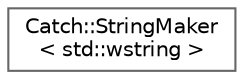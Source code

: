 digraph "Graphical Class Hierarchy"
{
 // LATEX_PDF_SIZE
  bgcolor="transparent";
  edge [fontname=Helvetica,fontsize=10,labelfontname=Helvetica,labelfontsize=10];
  node [fontname=Helvetica,fontsize=10,shape=box,height=0.2,width=0.4];
  rankdir="LR";
  Node0 [id="Node000000",label="Catch::StringMaker\l\< std::wstring \>",height=0.2,width=0.4,color="grey40", fillcolor="white", style="filled",URL="$struct_catch_1_1_string_maker_3_01std_1_1wstring_01_4.html",tooltip=" "];
}

